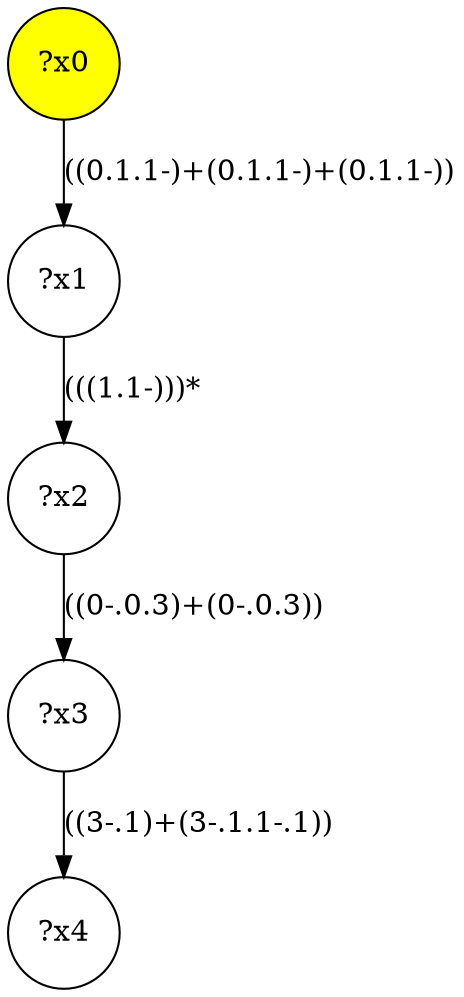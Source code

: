 digraph g {
	x0 [fillcolor="yellow", style="filled," shape=circle, label="?x0"];
	x1 [shape=circle, label="?x1"];
	x0 -> x1 [label="((0.1.1-)+(0.1.1-)+(0.1.1-))"];
	x2 [shape=circle, label="?x2"];
	x1 -> x2 [label="(((1.1-)))*"];
	x3 [shape=circle, label="?x3"];
	x2 -> x3 [label="((0-.0.3)+(0-.0.3))"];
	x4 [shape=circle, label="?x4"];
	x3 -> x4 [label="((3-.1)+(3-.1.1-.1))"];
}
